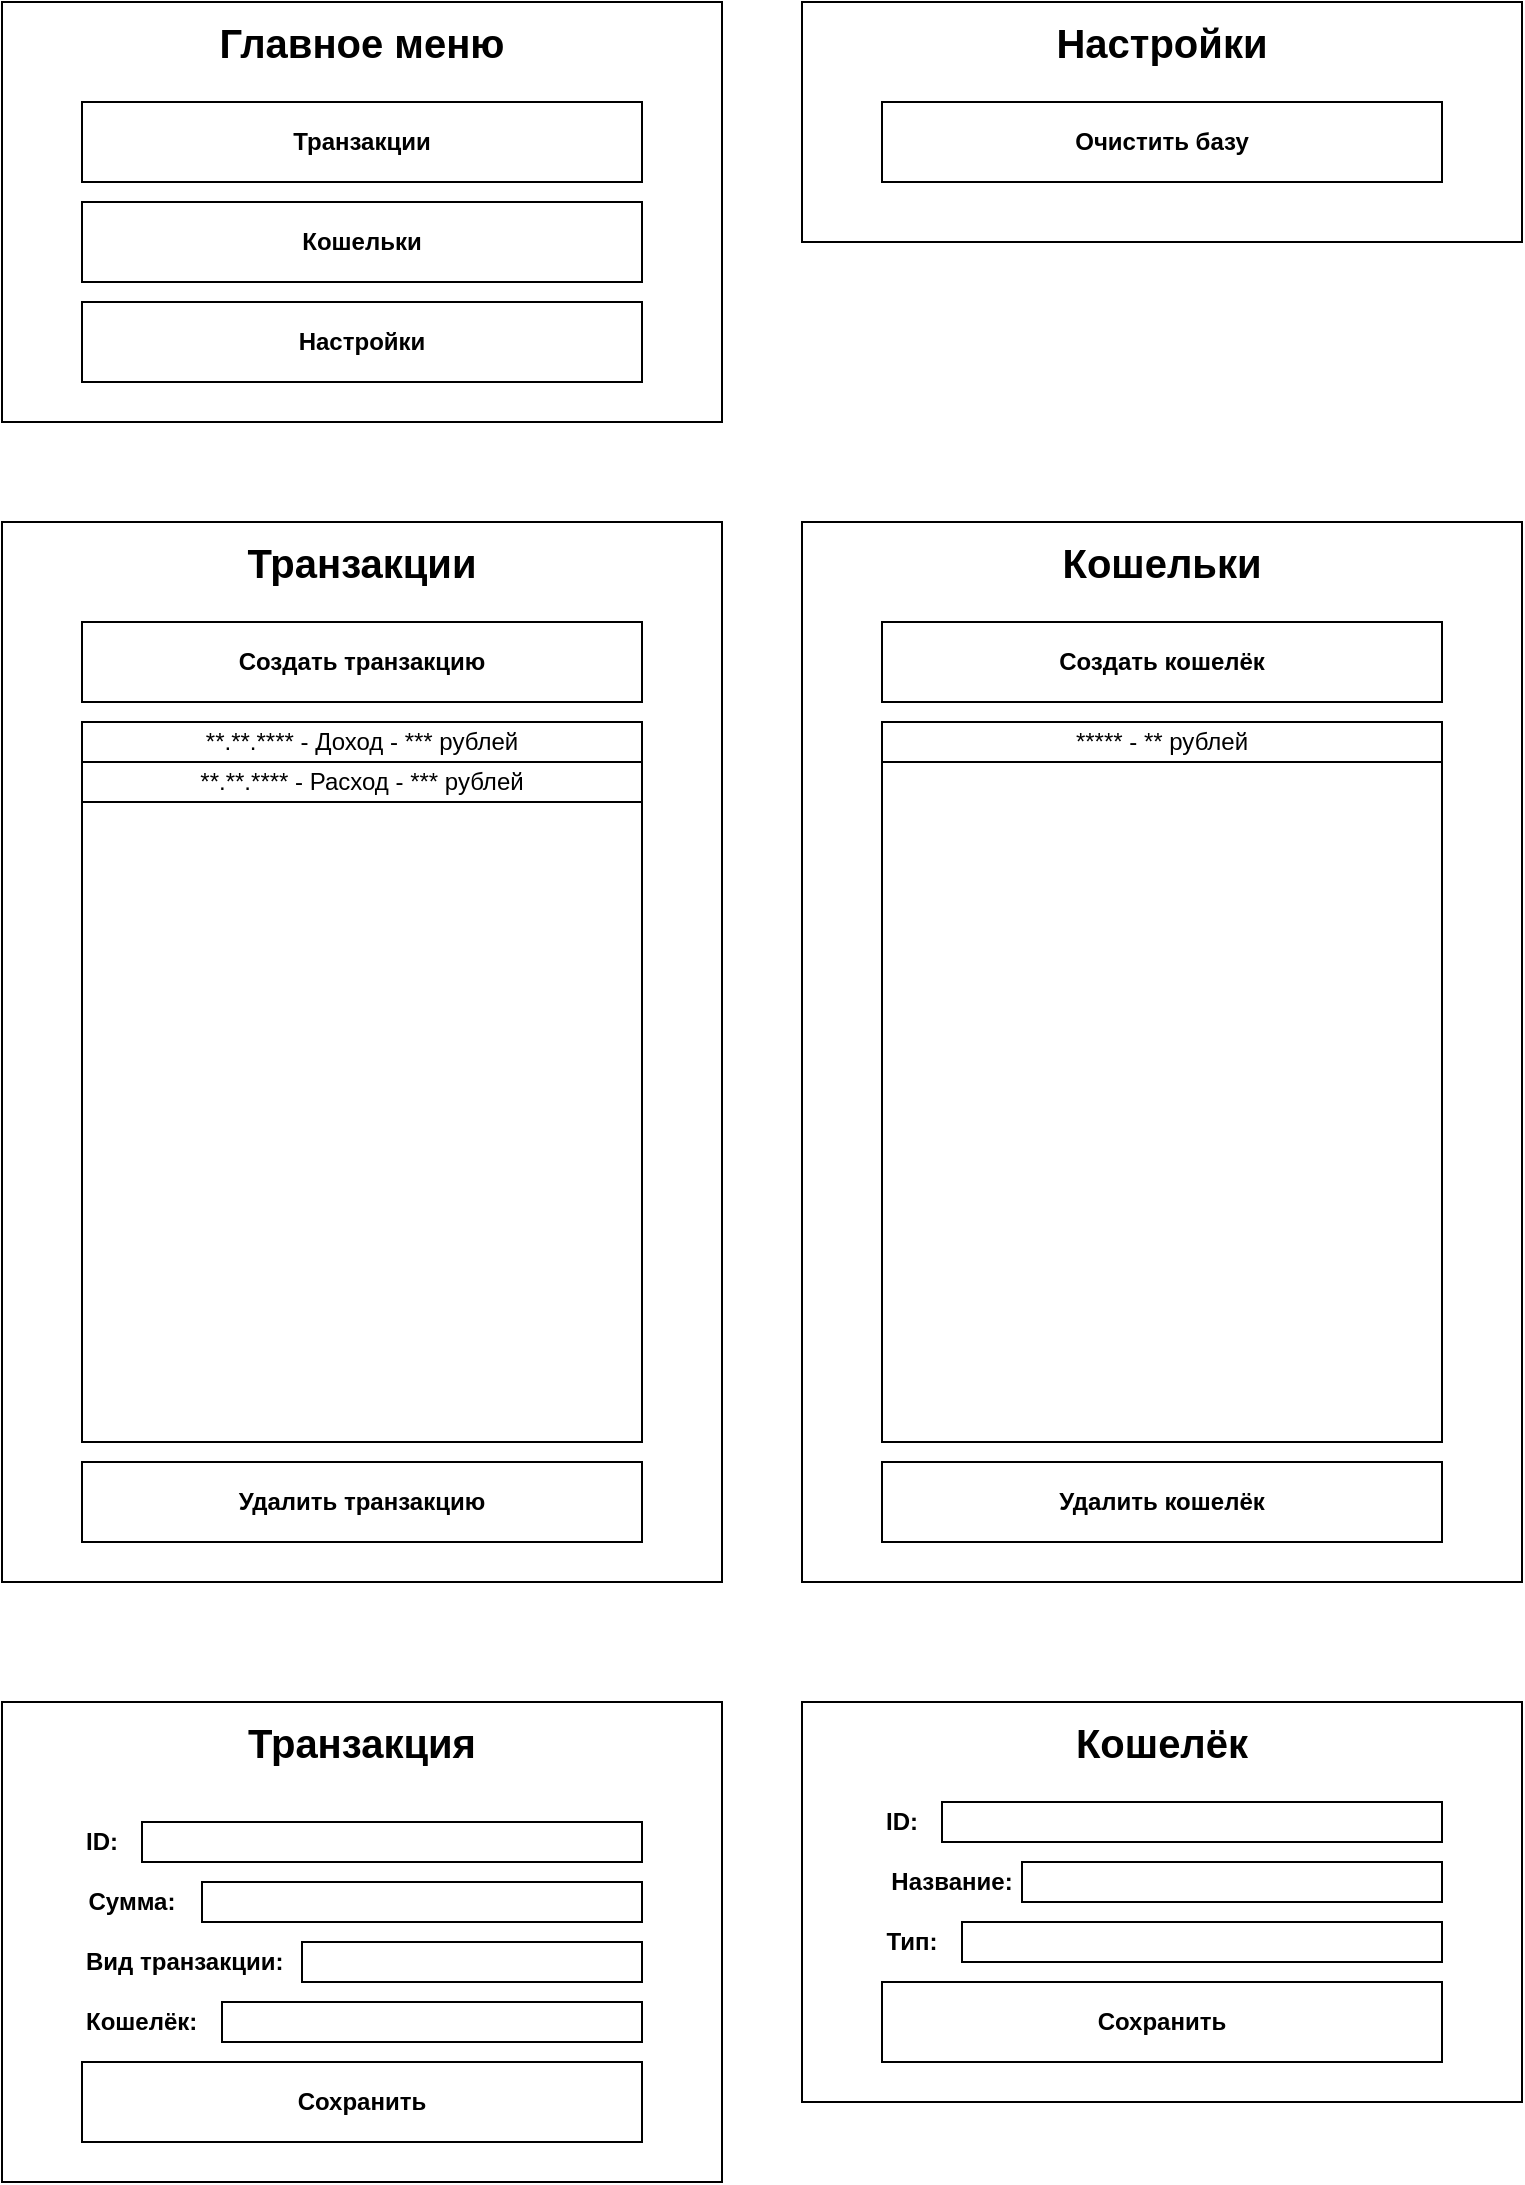 <mxfile version="16.5.1" type="device"><diagram id="I7y8YC-p9mC1Mij7e4va" name="Page-1"><mxGraphModel dx="1153" dy="712" grid="1" gridSize="10" guides="1" tooltips="1" connect="1" arrows="1" fold="1" page="1" pageScale="1" pageWidth="850" pageHeight="1100" math="0" shadow="0"><root><mxCell id="0"/><mxCell id="1" parent="0"/><mxCell id="3nBHsF74uArvUYbMxuMH-1" value="" style="rounded=0;whiteSpace=wrap;html=1;" parent="1" vertex="1"><mxGeometry x="40" y="110" width="360" height="210" as="geometry"/></mxCell><mxCell id="3nBHsF74uArvUYbMxuMH-2" value="Транзакции" style="rounded=0;whiteSpace=wrap;html=1;fontStyle=1" parent="1" vertex="1"><mxGeometry x="80" y="160" width="280" height="40" as="geometry"/></mxCell><mxCell id="3nBHsF74uArvUYbMxuMH-3" value="Главное меню" style="text;html=1;strokeColor=none;fillColor=none;align=center;verticalAlign=middle;whiteSpace=wrap;rounded=0;fontStyle=1;fontSize=20;" parent="1" vertex="1"><mxGeometry x="40" y="110" width="360" height="40" as="geometry"/></mxCell><mxCell id="3nBHsF74uArvUYbMxuMH-4" value="Кошельки" style="rounded=0;whiteSpace=wrap;html=1;fontStyle=1" parent="1" vertex="1"><mxGeometry x="80" y="210" width="280" height="40" as="geometry"/></mxCell><mxCell id="et_smQgvLU4ryJes7Md5-1" value="" style="rounded=0;whiteSpace=wrap;html=1;" parent="1" vertex="1"><mxGeometry x="40" y="370" width="360" height="530" as="geometry"/></mxCell><mxCell id="et_smQgvLU4ryJes7Md5-2" value="Транзакции" style="text;html=1;strokeColor=none;fillColor=none;align=center;verticalAlign=middle;whiteSpace=wrap;rounded=0;fontStyle=1;fontSize=20;" parent="1" vertex="1"><mxGeometry x="40" y="370" width="360" height="40" as="geometry"/></mxCell><mxCell id="et_smQgvLU4ryJes7Md5-3" value="Создать транзакцию" style="rounded=0;whiteSpace=wrap;html=1;fontStyle=1" parent="1" vertex="1"><mxGeometry x="80" y="420" width="280" height="40" as="geometry"/></mxCell><mxCell id="et_smQgvLU4ryJes7Md5-5" value="" style="rounded=0;whiteSpace=wrap;html=1;" parent="1" vertex="1"><mxGeometry x="80" y="470" width="280" height="360" as="geometry"/></mxCell><mxCell id="et_smQgvLU4ryJes7Md5-6" value="Удалить транзакцию" style="rounded=0;whiteSpace=wrap;html=1;fontStyle=1" parent="1" vertex="1"><mxGeometry x="80" y="840" width="280" height="40" as="geometry"/></mxCell><mxCell id="et_smQgvLU4ryJes7Md5-11" value="" style="rounded=0;whiteSpace=wrap;html=1;" parent="1" vertex="1"><mxGeometry x="440" y="370" width="360" height="530" as="geometry"/></mxCell><mxCell id="et_smQgvLU4ryJes7Md5-12" value="Кошельки" style="text;html=1;strokeColor=none;fillColor=none;align=center;verticalAlign=middle;whiteSpace=wrap;rounded=0;fontStyle=1;fontSize=20;" parent="1" vertex="1"><mxGeometry x="440" y="370" width="360" height="40" as="geometry"/></mxCell><mxCell id="et_smQgvLU4ryJes7Md5-13" value="Создать кошелёк" style="rounded=0;whiteSpace=wrap;html=1;fontStyle=1" parent="1" vertex="1"><mxGeometry x="480" y="420" width="280" height="40" as="geometry"/></mxCell><mxCell id="et_smQgvLU4ryJes7Md5-14" value="" style="rounded=0;whiteSpace=wrap;html=1;" parent="1" vertex="1"><mxGeometry x="480" y="470" width="280" height="360" as="geometry"/></mxCell><mxCell id="et_smQgvLU4ryJes7Md5-15" value="Удалить кошелёк" style="rounded=0;whiteSpace=wrap;html=1;fontStyle=1" parent="1" vertex="1"><mxGeometry x="480" y="840" width="280" height="40" as="geometry"/></mxCell><mxCell id="et_smQgvLU4ryJes7Md5-17" value="**.**.**** - Доход - *** рублей" style="rounded=0;whiteSpace=wrap;html=1;" parent="1" vertex="1"><mxGeometry x="80" y="470" width="280" height="20" as="geometry"/></mxCell><mxCell id="et_smQgvLU4ryJes7Md5-68" value="**.**.**** - Расход - *** рублей" style="rounded=0;whiteSpace=wrap;html=1;" parent="1" vertex="1"><mxGeometry x="80" y="490" width="280" height="20" as="geometry"/></mxCell><mxCell id="et_smQgvLU4ryJes7Md5-69" value="***** - ** рублей" style="rounded=0;whiteSpace=wrap;html=1;" parent="1" vertex="1"><mxGeometry x="480" y="470" width="280" height="20" as="geometry"/></mxCell><mxCell id="et_smQgvLU4ryJes7Md5-70" value="" style="rounded=0;whiteSpace=wrap;html=1;" parent="1" vertex="1"><mxGeometry x="40" y="960" width="360" height="240" as="geometry"/></mxCell><mxCell id="et_smQgvLU4ryJes7Md5-71" value="Транзакция" style="text;html=1;strokeColor=none;fillColor=none;align=center;verticalAlign=middle;whiteSpace=wrap;rounded=0;fontStyle=1;fontSize=20;" parent="1" vertex="1"><mxGeometry x="40" y="960" width="360" height="40" as="geometry"/></mxCell><mxCell id="et_smQgvLU4ryJes7Md5-72" value="Сохранить" style="rounded=0;whiteSpace=wrap;html=1;fontStyle=1" parent="1" vertex="1"><mxGeometry x="80" y="1140" width="280" height="40" as="geometry"/></mxCell><mxCell id="et_smQgvLU4ryJes7Md5-73" value="Сумма:" style="text;html=1;strokeColor=none;fillColor=none;align=center;verticalAlign=middle;whiteSpace=wrap;rounded=0;fontStyle=1" parent="1" vertex="1"><mxGeometry x="80" y="1050" width="50" height="20" as="geometry"/></mxCell><mxCell id="et_smQgvLU4ryJes7Md5-74" value="" style="rounded=0;whiteSpace=wrap;html=1;" parent="1" vertex="1"><mxGeometry x="140" y="1050" width="220" height="20" as="geometry"/></mxCell><mxCell id="et_smQgvLU4ryJes7Md5-77" value="Вид транзакции:" style="text;html=1;strokeColor=none;fillColor=none;align=left;verticalAlign=middle;whiteSpace=wrap;rounded=0;fontStyle=1" parent="1" vertex="1"><mxGeometry x="80" y="1080" width="110" height="20" as="geometry"/></mxCell><mxCell id="et_smQgvLU4ryJes7Md5-78" value="" style="rounded=0;whiteSpace=wrap;html=1;" parent="1" vertex="1"><mxGeometry x="190" y="1080" width="170" height="20" as="geometry"/></mxCell><mxCell id="et_smQgvLU4ryJes7Md5-80" value="Кошелёк:" style="text;html=1;strokeColor=none;fillColor=none;align=left;verticalAlign=middle;whiteSpace=wrap;rounded=0;fontStyle=1" parent="1" vertex="1"><mxGeometry x="80" y="1110" width="60" height="20" as="geometry"/></mxCell><mxCell id="et_smQgvLU4ryJes7Md5-81" value="" style="rounded=0;whiteSpace=wrap;html=1;" parent="1" vertex="1"><mxGeometry x="150" y="1110" width="210" height="20" as="geometry"/></mxCell><mxCell id="et_smQgvLU4ryJes7Md5-82" value="" style="rounded=0;whiteSpace=wrap;html=1;" parent="1" vertex="1"><mxGeometry x="440" y="960" width="360" height="200" as="geometry"/></mxCell><mxCell id="et_smQgvLU4ryJes7Md5-83" value="Кошелёк" style="text;html=1;strokeColor=none;fillColor=none;align=center;verticalAlign=middle;whiteSpace=wrap;rounded=0;fontStyle=1;fontSize=20;" parent="1" vertex="1"><mxGeometry x="440" y="960" width="360" height="40" as="geometry"/></mxCell><mxCell id="et_smQgvLU4ryJes7Md5-84" value="Сохранить" style="rounded=0;whiteSpace=wrap;html=1;fontStyle=1" parent="1" vertex="1"><mxGeometry x="480" y="1100" width="280" height="40" as="geometry"/></mxCell><mxCell id="et_smQgvLU4ryJes7Md5-85" value="Название:" style="text;html=1;strokeColor=none;fillColor=none;align=center;verticalAlign=middle;whiteSpace=wrap;rounded=0;fontStyle=1" parent="1" vertex="1"><mxGeometry x="480" y="1040" width="70" height="20" as="geometry"/></mxCell><mxCell id="et_smQgvLU4ryJes7Md5-86" value="" style="rounded=0;whiteSpace=wrap;html=1;" parent="1" vertex="1"><mxGeometry x="550" y="1040" width="210" height="20" as="geometry"/></mxCell><mxCell id="et_smQgvLU4ryJes7Md5-89" value="Настройки" style="rounded=0;whiteSpace=wrap;html=1;fontStyle=1" parent="1" vertex="1"><mxGeometry x="80" y="260" width="280" height="40" as="geometry"/></mxCell><mxCell id="et_smQgvLU4ryJes7Md5-91" value="" style="rounded=0;whiteSpace=wrap;html=1;" parent="1" vertex="1"><mxGeometry x="440" y="110" width="360" height="120" as="geometry"/></mxCell><mxCell id="et_smQgvLU4ryJes7Md5-92" value="Настройки" style="text;html=1;strokeColor=none;fillColor=none;align=center;verticalAlign=middle;whiteSpace=wrap;rounded=0;fontStyle=1;fontSize=20;" parent="1" vertex="1"><mxGeometry x="440" y="110" width="360" height="40" as="geometry"/></mxCell><mxCell id="et_smQgvLU4ryJes7Md5-93" value="Очистить базу" style="rounded=0;whiteSpace=wrap;html=1;fontStyle=1" parent="1" vertex="1"><mxGeometry x="480" y="160" width="280" height="40" as="geometry"/></mxCell><mxCell id="K3jqFC5VgOz4qCviVpoj-27" value="ID:" style="text;html=1;strokeColor=none;fillColor=none;align=center;verticalAlign=middle;whiteSpace=wrap;rounded=0;fontStyle=1" vertex="1" parent="1"><mxGeometry x="80" y="1020" width="20" height="20" as="geometry"/></mxCell><mxCell id="K3jqFC5VgOz4qCviVpoj-28" value="" style="rounded=0;whiteSpace=wrap;html=1;" vertex="1" parent="1"><mxGeometry x="110" y="1020" width="250" height="20" as="geometry"/></mxCell><mxCell id="K3jqFC5VgOz4qCviVpoj-30" value="ID:" style="text;html=1;strokeColor=none;fillColor=none;align=left;verticalAlign=middle;whiteSpace=wrap;rounded=0;fontStyle=1" vertex="1" parent="1"><mxGeometry x="480" y="1010" width="20" height="20" as="geometry"/></mxCell><mxCell id="K3jqFC5VgOz4qCviVpoj-31" value="" style="rounded=0;whiteSpace=wrap;html=1;" vertex="1" parent="1"><mxGeometry x="510" y="1010" width="250" height="20" as="geometry"/></mxCell><mxCell id="K3jqFC5VgOz4qCviVpoj-32" value="Тип:" style="text;html=1;strokeColor=none;fillColor=none;align=center;verticalAlign=middle;whiteSpace=wrap;rounded=0;fontStyle=1" vertex="1" parent="1"><mxGeometry x="480" y="1070" width="30" height="20" as="geometry"/></mxCell><mxCell id="K3jqFC5VgOz4qCviVpoj-33" value="" style="rounded=0;whiteSpace=wrap;html=1;" vertex="1" parent="1"><mxGeometry x="520" y="1070" width="240" height="20" as="geometry"/></mxCell></root></mxGraphModel></diagram></mxfile>